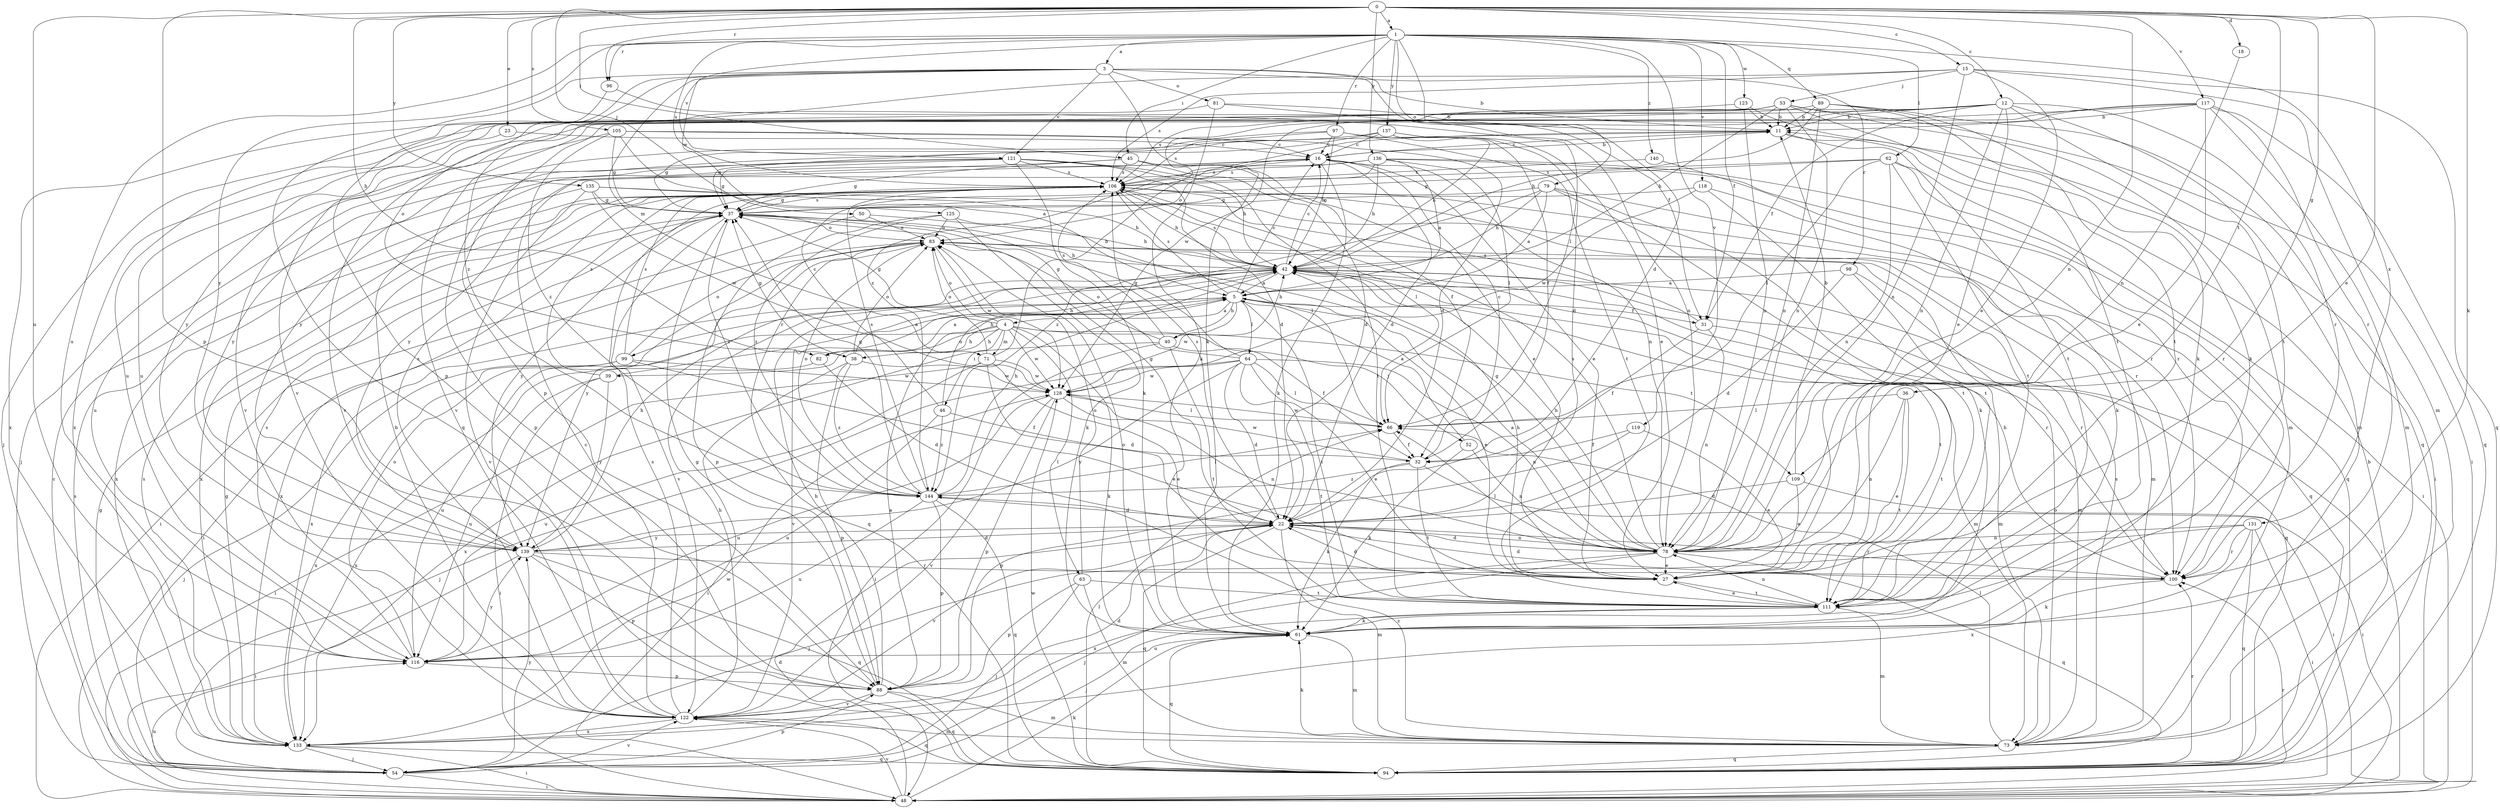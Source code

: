 strict digraph  {
0;
1;
3;
4;
5;
11;
12;
15;
16;
18;
22;
23;
27;
31;
32;
36;
37;
38;
39;
40;
42;
45;
46;
48;
50;
52;
53;
54;
61;
62;
63;
64;
66;
71;
73;
78;
79;
81;
82;
83;
88;
89;
94;
96;
97;
98;
99;
100;
105;
106;
109;
111;
116;
117;
118;
119;
121;
122;
123;
125;
128;
131;
133;
135;
136;
137;
139;
140;
144;
0 -> 1  [label=a];
0 -> 12  [label=c];
0 -> 15  [label=c];
0 -> 18  [label=d];
0 -> 23  [label=e];
0 -> 27  [label=e];
0 -> 36  [label=g];
0 -> 38  [label=h];
0 -> 45  [label=i];
0 -> 50  [label=j];
0 -> 61  [label=k];
0 -> 78  [label=n];
0 -> 88  [label=p];
0 -> 96  [label=r];
0 -> 105  [label=s];
0 -> 109  [label=t];
0 -> 116  [label=u];
0 -> 117  [label=v];
0 -> 135  [label=y];
0 -> 136  [label=y];
1 -> 3  [label=a];
1 -> 22  [label=d];
1 -> 31  [label=f];
1 -> 45  [label=i];
1 -> 62  [label=l];
1 -> 79  [label=o];
1 -> 89  [label=q];
1 -> 96  [label=r];
1 -> 97  [label=r];
1 -> 106  [label=s];
1 -> 116  [label=u];
1 -> 118  [label=v];
1 -> 119  [label=v];
1 -> 121  [label=v];
1 -> 123  [label=w];
1 -> 131  [label=x];
1 -> 137  [label=y];
1 -> 139  [label=y];
1 -> 140  [label=z];
3 -> 11  [label=b];
3 -> 31  [label=f];
3 -> 61  [label=k];
3 -> 71  [label=m];
3 -> 81  [label=o];
3 -> 82  [label=o];
3 -> 94  [label=q];
3 -> 98  [label=r];
3 -> 121  [label=v];
3 -> 125  [label=w];
3 -> 144  [label=z];
4 -> 37  [label=g];
4 -> 38  [label=h];
4 -> 39  [label=h];
4 -> 46  [label=i];
4 -> 52  [label=j];
4 -> 61  [label=k];
4 -> 63  [label=l];
4 -> 71  [label=m];
4 -> 82  [label=o];
4 -> 83  [label=o];
4 -> 109  [label=t];
4 -> 116  [label=u];
4 -> 128  [label=w];
5 -> 4  [label=a];
5 -> 16  [label=c];
5 -> 27  [label=e];
5 -> 31  [label=f];
5 -> 40  [label=h];
5 -> 64  [label=l];
5 -> 99  [label=r];
5 -> 106  [label=s];
5 -> 111  [label=t];
5 -> 122  [label=v];
5 -> 128  [label=w];
11 -> 16  [label=c];
11 -> 48  [label=i];
11 -> 111  [label=t];
12 -> 11  [label=b];
12 -> 27  [label=e];
12 -> 31  [label=f];
12 -> 73  [label=m];
12 -> 78  [label=n];
12 -> 100  [label=r];
12 -> 111  [label=t];
12 -> 116  [label=u];
12 -> 133  [label=x];
12 -> 144  [label=z];
15 -> 27  [label=e];
15 -> 53  [label=j];
15 -> 73  [label=m];
15 -> 78  [label=n];
15 -> 94  [label=q];
15 -> 106  [label=s];
15 -> 122  [label=v];
16 -> 11  [label=b];
16 -> 22  [label=d];
16 -> 27  [label=e];
16 -> 61  [label=k];
16 -> 78  [label=n];
16 -> 106  [label=s];
18 -> 78  [label=n];
22 -> 37  [label=g];
22 -> 73  [label=m];
22 -> 78  [label=n];
22 -> 94  [label=q];
22 -> 100  [label=r];
22 -> 106  [label=s];
22 -> 122  [label=v];
22 -> 139  [label=y];
23 -> 16  [label=c];
23 -> 139  [label=y];
27 -> 22  [label=d];
27 -> 42  [label=h];
27 -> 111  [label=t];
31 -> 32  [label=f];
31 -> 78  [label=n];
31 -> 106  [label=s];
31 -> 111  [label=t];
32 -> 16  [label=c];
32 -> 48  [label=i];
32 -> 61  [label=k];
32 -> 111  [label=t];
32 -> 128  [label=w];
32 -> 144  [label=z];
36 -> 27  [label=e];
36 -> 66  [label=l];
36 -> 78  [label=n];
36 -> 111  [label=t];
37 -> 83  [label=o];
37 -> 106  [label=s];
37 -> 122  [label=v];
37 -> 133  [label=x];
37 -> 139  [label=y];
37 -> 144  [label=z];
38 -> 37  [label=g];
38 -> 42  [label=h];
38 -> 48  [label=i];
38 -> 83  [label=o];
38 -> 88  [label=p];
38 -> 128  [label=w];
38 -> 144  [label=z];
39 -> 5  [label=a];
39 -> 48  [label=i];
39 -> 106  [label=s];
39 -> 116  [label=u];
39 -> 139  [label=y];
40 -> 32  [label=f];
40 -> 37  [label=g];
40 -> 42  [label=h];
40 -> 48  [label=i];
40 -> 106  [label=s];
40 -> 111  [label=t];
40 -> 133  [label=x];
42 -> 5  [label=a];
42 -> 16  [label=c];
42 -> 48  [label=i];
42 -> 73  [label=m];
42 -> 94  [label=q];
42 -> 100  [label=r];
42 -> 106  [label=s];
42 -> 111  [label=t];
42 -> 133  [label=x];
45 -> 22  [label=d];
45 -> 27  [label=e];
45 -> 32  [label=f];
45 -> 37  [label=g];
45 -> 88  [label=p];
45 -> 106  [label=s];
46 -> 16  [label=c];
46 -> 32  [label=f];
46 -> 42  [label=h];
46 -> 116  [label=u];
46 -> 144  [label=z];
48 -> 22  [label=d];
48 -> 61  [label=k];
48 -> 100  [label=r];
48 -> 116  [label=u];
48 -> 122  [label=v];
50 -> 42  [label=h];
50 -> 48  [label=i];
50 -> 83  [label=o];
52 -> 5  [label=a];
52 -> 61  [label=k];
52 -> 78  [label=n];
53 -> 11  [label=b];
53 -> 42  [label=h];
53 -> 48  [label=i];
53 -> 54  [label=j];
53 -> 73  [label=m];
53 -> 78  [label=n];
53 -> 111  [label=t];
53 -> 116  [label=u];
53 -> 122  [label=v];
54 -> 16  [label=c];
54 -> 37  [label=g];
54 -> 48  [label=i];
54 -> 88  [label=p];
54 -> 106  [label=s];
54 -> 122  [label=v];
54 -> 139  [label=y];
61 -> 73  [label=m];
61 -> 83  [label=o];
61 -> 94  [label=q];
61 -> 116  [label=u];
62 -> 37  [label=g];
62 -> 48  [label=i];
62 -> 66  [label=l];
62 -> 78  [label=n];
62 -> 100  [label=r];
62 -> 106  [label=s];
62 -> 111  [label=t];
63 -> 54  [label=j];
63 -> 73  [label=m];
63 -> 83  [label=o];
63 -> 88  [label=p];
63 -> 111  [label=t];
64 -> 22  [label=d];
64 -> 27  [label=e];
64 -> 37  [label=g];
64 -> 54  [label=j];
64 -> 66  [label=l];
64 -> 78  [label=n];
64 -> 83  [label=o];
64 -> 111  [label=t];
64 -> 128  [label=w];
64 -> 139  [label=y];
66 -> 32  [label=f];
66 -> 128  [label=w];
71 -> 11  [label=b];
71 -> 22  [label=d];
71 -> 27  [label=e];
71 -> 48  [label=i];
71 -> 83  [label=o];
71 -> 116  [label=u];
71 -> 128  [label=w];
73 -> 61  [label=k];
73 -> 66  [label=l];
73 -> 83  [label=o];
73 -> 94  [label=q];
73 -> 106  [label=s];
73 -> 144  [label=z];
78 -> 5  [label=a];
78 -> 22  [label=d];
78 -> 27  [label=e];
78 -> 37  [label=g];
78 -> 42  [label=h];
78 -> 54  [label=j];
78 -> 66  [label=l];
78 -> 94  [label=q];
78 -> 106  [label=s];
78 -> 133  [label=x];
79 -> 5  [label=a];
79 -> 37  [label=g];
79 -> 42  [label=h];
79 -> 61  [label=k];
79 -> 94  [label=q];
79 -> 111  [label=t];
79 -> 144  [label=z];
81 -> 11  [label=b];
81 -> 61  [label=k];
81 -> 78  [label=n];
81 -> 133  [label=x];
82 -> 5  [label=a];
82 -> 22  [label=d];
82 -> 133  [label=x];
83 -> 42  [label=h];
83 -> 48  [label=i];
83 -> 73  [label=m];
83 -> 94  [label=q];
83 -> 128  [label=w];
83 -> 139  [label=y];
88 -> 5  [label=a];
88 -> 37  [label=g];
88 -> 42  [label=h];
88 -> 73  [label=m];
88 -> 94  [label=q];
88 -> 122  [label=v];
89 -> 11  [label=b];
89 -> 42  [label=h];
89 -> 61  [label=k];
89 -> 78  [label=n];
89 -> 94  [label=q];
89 -> 106  [label=s];
89 -> 111  [label=t];
94 -> 11  [label=b];
94 -> 66  [label=l];
94 -> 100  [label=r];
94 -> 128  [label=w];
96 -> 66  [label=l];
96 -> 88  [label=p];
97 -> 16  [label=c];
97 -> 27  [label=e];
97 -> 37  [label=g];
97 -> 42  [label=h];
97 -> 106  [label=s];
97 -> 111  [label=t];
98 -> 5  [label=a];
98 -> 22  [label=d];
98 -> 73  [label=m];
98 -> 100  [label=r];
99 -> 27  [label=e];
99 -> 54  [label=j];
99 -> 83  [label=o];
99 -> 106  [label=s];
99 -> 128  [label=w];
99 -> 133  [label=x];
100 -> 22  [label=d];
100 -> 42  [label=h];
100 -> 61  [label=k];
105 -> 5  [label=a];
105 -> 16  [label=c];
105 -> 22  [label=d];
105 -> 37  [label=g];
105 -> 54  [label=j];
105 -> 144  [label=z];
106 -> 37  [label=g];
106 -> 42  [label=h];
106 -> 66  [label=l];
106 -> 73  [label=m];
106 -> 133  [label=x];
109 -> 11  [label=b];
109 -> 22  [label=d];
109 -> 27  [label=e];
109 -> 48  [label=i];
111 -> 27  [label=e];
111 -> 54  [label=j];
111 -> 61  [label=k];
111 -> 73  [label=m];
111 -> 78  [label=n];
116 -> 83  [label=o];
116 -> 88  [label=p];
116 -> 106  [label=s];
116 -> 139  [label=y];
117 -> 11  [label=b];
117 -> 27  [label=e];
117 -> 73  [label=m];
117 -> 88  [label=p];
117 -> 94  [label=q];
117 -> 100  [label=r];
117 -> 122  [label=v];
117 -> 128  [label=w];
118 -> 37  [label=g];
118 -> 61  [label=k];
118 -> 111  [label=t];
118 -> 128  [label=w];
119 -> 27  [label=e];
119 -> 32  [label=f];
119 -> 88  [label=p];
121 -> 22  [label=d];
121 -> 37  [label=g];
121 -> 42  [label=h];
121 -> 61  [label=k];
121 -> 106  [label=s];
121 -> 111  [label=t];
121 -> 116  [label=u];
121 -> 139  [label=y];
122 -> 11  [label=b];
122 -> 16  [label=c];
122 -> 22  [label=d];
122 -> 42  [label=h];
122 -> 73  [label=m];
122 -> 94  [label=q];
122 -> 106  [label=s];
122 -> 133  [label=x];
123 -> 11  [label=b];
123 -> 61  [label=k];
123 -> 78  [label=n];
123 -> 122  [label=v];
125 -> 61  [label=k];
125 -> 66  [label=l];
125 -> 83  [label=o];
125 -> 88  [label=p];
125 -> 144  [label=z];
128 -> 66  [label=l];
128 -> 78  [label=n];
128 -> 88  [label=p];
128 -> 116  [label=u];
128 -> 122  [label=v];
131 -> 48  [label=i];
131 -> 54  [label=j];
131 -> 78  [label=n];
131 -> 94  [label=q];
131 -> 100  [label=r];
131 -> 133  [label=x];
133 -> 37  [label=g];
133 -> 48  [label=i];
133 -> 54  [label=j];
133 -> 94  [label=q];
133 -> 106  [label=s];
133 -> 128  [label=w];
135 -> 37  [label=g];
135 -> 42  [label=h];
135 -> 100  [label=r];
135 -> 122  [label=v];
135 -> 128  [label=w];
135 -> 133  [label=x];
136 -> 5  [label=a];
136 -> 42  [label=h];
136 -> 66  [label=l];
136 -> 83  [label=o];
136 -> 94  [label=q];
136 -> 100  [label=r];
136 -> 106  [label=s];
136 -> 139  [label=y];
137 -> 16  [label=c];
137 -> 22  [label=d];
137 -> 32  [label=f];
137 -> 37  [label=g];
137 -> 42  [label=h];
137 -> 139  [label=y];
139 -> 22  [label=d];
139 -> 42  [label=h];
139 -> 48  [label=i];
139 -> 88  [label=p];
139 -> 94  [label=q];
139 -> 100  [label=r];
139 -> 106  [label=s];
140 -> 100  [label=r];
140 -> 106  [label=s];
144 -> 22  [label=d];
144 -> 37  [label=g];
144 -> 42  [label=h];
144 -> 66  [label=l];
144 -> 83  [label=o];
144 -> 88  [label=p];
144 -> 94  [label=q];
144 -> 106  [label=s];
144 -> 116  [label=u];
}

